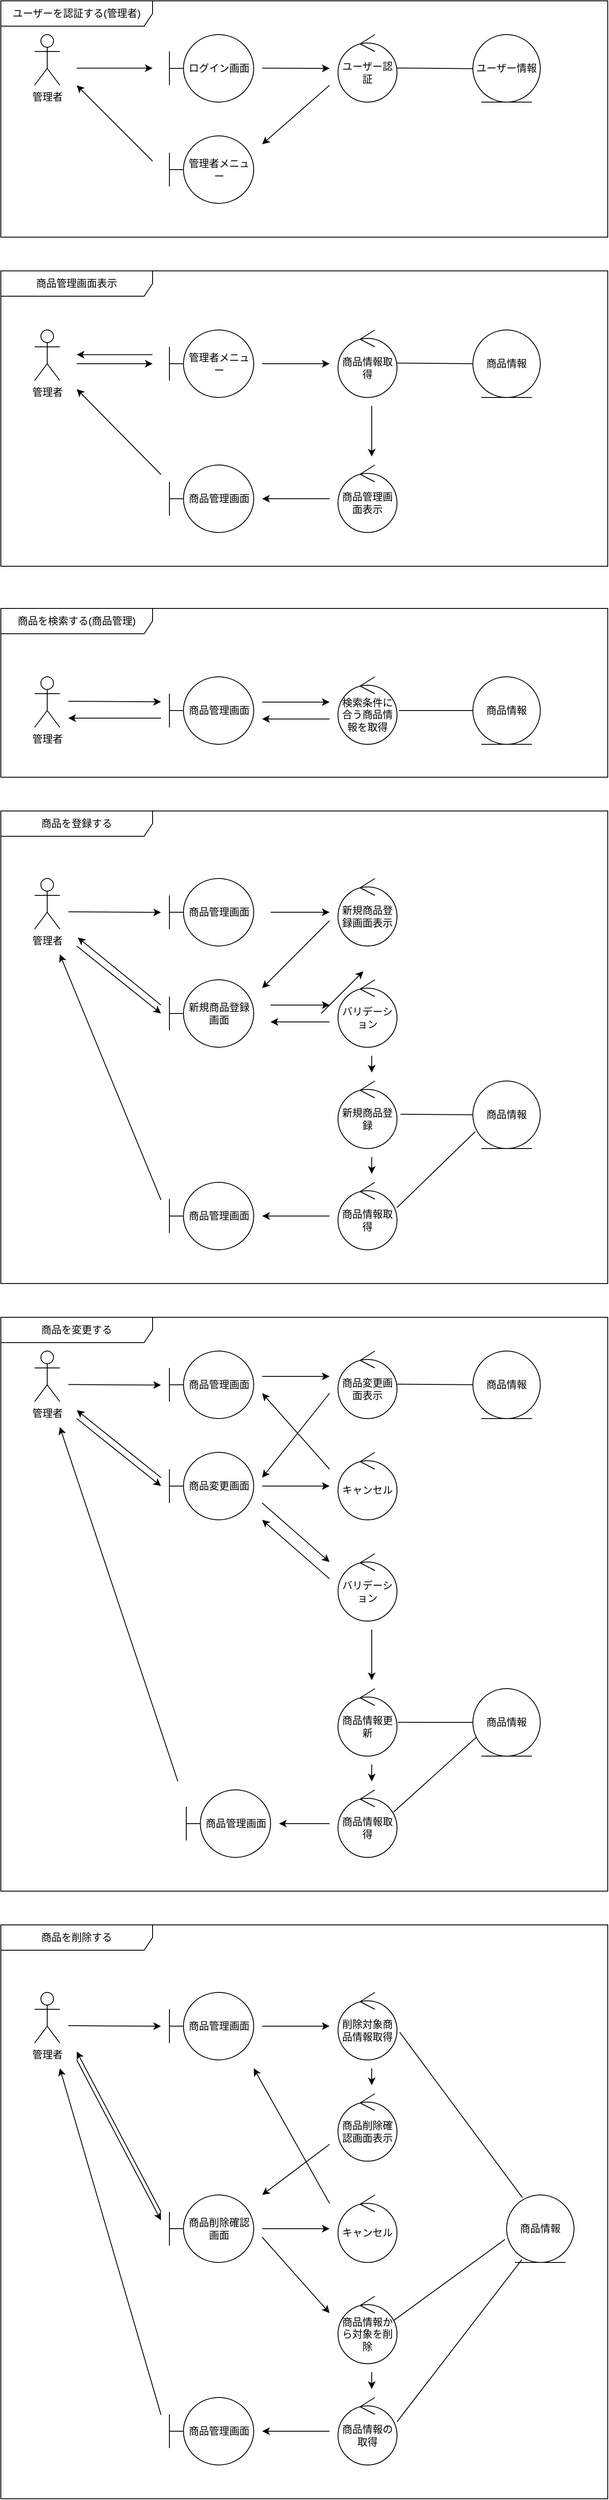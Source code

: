 <mxfile>
    <diagram id="KLULOBX4jIqxYOqjsze6" name="ページ1">
        <mxGraphModel dx="962" dy="878" grid="1" gridSize="10" guides="1" tooltips="1" connect="1" arrows="1" fold="1" page="1" pageScale="1" pageWidth="827" pageHeight="1169" math="0" shadow="0">
            <root>
                <mxCell id="0"/>
                <mxCell id="1" parent="0"/>
                <mxCell id="57" value="商品管理画面表示" style="shape=umlFrame;whiteSpace=wrap;html=1;width=180;height=30;" parent="1" vertex="1">
                    <mxGeometry x="40" y="360" width="720" height="350" as="geometry"/>
                </mxCell>
                <mxCell id="100" value="商品を変更する" style="shape=umlFrame;whiteSpace=wrap;html=1;width=180;height=30;" parent="1" vertex="1">
                    <mxGeometry x="40" y="1600" width="720" height="680" as="geometry"/>
                </mxCell>
                <mxCell id="38" value="商品を登録する" style="shape=umlFrame;whiteSpace=wrap;html=1;width=180;height=30;" parent="1" vertex="1">
                    <mxGeometry x="40" y="1000" width="720" height="560" as="geometry"/>
                </mxCell>
                <mxCell id="15" value="商品を検索する(商品管理)" style="shape=umlFrame;whiteSpace=wrap;html=1;width=180;height=30;" parent="1" vertex="1">
                    <mxGeometry x="40" y="760" width="720" height="200" as="geometry"/>
                </mxCell>
                <mxCell id="2" value="商品管理画面" style="shape=umlBoundary;whiteSpace=wrap;html=1;" parent="1" vertex="1">
                    <mxGeometry x="240" y="841" width="100" height="80" as="geometry"/>
                </mxCell>
                <mxCell id="3" value="検索条件に合う商品情報を取得" style="ellipse;shape=umlControl;whiteSpace=wrap;html=1;" parent="1" vertex="1">
                    <mxGeometry x="440" y="841" width="70" height="80" as="geometry"/>
                </mxCell>
                <mxCell id="4" value="商品情報" style="ellipse;shape=umlEntity;whiteSpace=wrap;html=1;" parent="1" vertex="1">
                    <mxGeometry x="600" y="841" width="80" height="80" as="geometry"/>
                </mxCell>
                <mxCell id="5" value="" style="endArrow=classic;html=1;" parent="1" edge="1">
                    <mxGeometry width="50" height="50" relative="1" as="geometry">
                        <mxPoint x="350" y="871" as="sourcePoint"/>
                        <mxPoint x="430" y="871" as="targetPoint"/>
                    </mxGeometry>
                </mxCell>
                <mxCell id="6" value="" style="endArrow=classic;html=1;" parent="1" edge="1">
                    <mxGeometry width="50" height="50" relative="1" as="geometry">
                        <mxPoint x="430" y="891" as="sourcePoint"/>
                        <mxPoint x="350" y="891" as="targetPoint"/>
                    </mxGeometry>
                </mxCell>
                <mxCell id="7" value="" style="endArrow=none;html=1;entryX=0;entryY=0.5;entryDx=0;entryDy=0;exitX=1.031;exitY=0.5;exitDx=0;exitDy=0;exitPerimeter=0;" parent="1" source="3" target="4" edge="1">
                    <mxGeometry width="50" height="50" relative="1" as="geometry">
                        <mxPoint x="420" y="1041" as="sourcePoint"/>
                        <mxPoint x="470" y="991" as="targetPoint"/>
                    </mxGeometry>
                </mxCell>
                <mxCell id="14" value="管理者" style="shape=umlActor;verticalLabelPosition=bottom;verticalAlign=top;html=1;" parent="1" vertex="1">
                    <mxGeometry x="80" y="841" width="30" height="60" as="geometry"/>
                </mxCell>
                <mxCell id="17" value="" style="endArrow=classic;html=1;" parent="1" edge="1">
                    <mxGeometry width="50" height="50" relative="1" as="geometry">
                        <mxPoint x="120" y="870" as="sourcePoint"/>
                        <mxPoint x="230" y="870.67" as="targetPoint"/>
                    </mxGeometry>
                </mxCell>
                <mxCell id="18" value="" style="endArrow=classic;html=1;" parent="1" edge="1">
                    <mxGeometry width="50" height="50" relative="1" as="geometry">
                        <mxPoint x="230" y="890" as="sourcePoint"/>
                        <mxPoint x="120" y="890" as="targetPoint"/>
                    </mxGeometry>
                </mxCell>
                <mxCell id="19" value="商品管理画面" style="shape=umlBoundary;whiteSpace=wrap;html=1;" parent="1" vertex="1">
                    <mxGeometry x="240" y="1080" width="100" height="80" as="geometry"/>
                </mxCell>
                <mxCell id="20" value="管理者" style="shape=umlActor;verticalLabelPosition=bottom;verticalAlign=top;html=1;" parent="1" vertex="1">
                    <mxGeometry x="80" y="1080" width="30" height="60" as="geometry"/>
                </mxCell>
                <mxCell id="21" value="新規商品登録画面表示" style="ellipse;shape=umlControl;whiteSpace=wrap;html=1;" parent="1" vertex="1">
                    <mxGeometry x="440" y="1080" width="70" height="80" as="geometry"/>
                </mxCell>
                <mxCell id="22" value="新規商品登録画面" style="shape=umlBoundary;whiteSpace=wrap;html=1;" parent="1" vertex="1">
                    <mxGeometry x="240" y="1200" width="100" height="80" as="geometry"/>
                </mxCell>
                <mxCell id="23" style="edgeStyle=none;html=1;" parent="1" edge="1">
                    <mxGeometry relative="1" as="geometry">
                        <mxPoint x="480" y="1290" as="sourcePoint"/>
                        <mxPoint x="480" y="1310" as="targetPoint"/>
                    </mxGeometry>
                </mxCell>
                <mxCell id="24" value="バリデーション" style="ellipse;shape=umlControl;whiteSpace=wrap;html=1;" parent="1" vertex="1">
                    <mxGeometry x="440" y="1200" width="70" height="80" as="geometry"/>
                </mxCell>
                <mxCell id="25" value="新規商品登録" style="ellipse;shape=umlControl;whiteSpace=wrap;html=1;" parent="1" vertex="1">
                    <mxGeometry x="440" y="1320" width="70" height="80" as="geometry"/>
                </mxCell>
                <mxCell id="26" value="商品情報取得" style="ellipse;shape=umlControl;whiteSpace=wrap;html=1;" parent="1" vertex="1">
                    <mxGeometry x="440" y="1440" width="70" height="80" as="geometry"/>
                </mxCell>
                <mxCell id="27" value="商品管理画面" style="shape=umlBoundary;whiteSpace=wrap;html=1;" parent="1" vertex="1">
                    <mxGeometry x="240" y="1440" width="100" height="80" as="geometry"/>
                </mxCell>
                <mxCell id="28" value="商品情報" style="ellipse;shape=umlEntity;whiteSpace=wrap;html=1;" parent="1" vertex="1">
                    <mxGeometry x="600" y="1320" width="80" height="80" as="geometry"/>
                </mxCell>
                <mxCell id="29" value="" style="endArrow=classic;html=1;" parent="1" edge="1">
                    <mxGeometry width="50" height="50" relative="1" as="geometry">
                        <mxPoint x="360" y="1120" as="sourcePoint"/>
                        <mxPoint x="430" y="1120" as="targetPoint"/>
                    </mxGeometry>
                </mxCell>
                <mxCell id="30" value="" style="endArrow=classic;html=1;" parent="1" edge="1">
                    <mxGeometry width="50" height="50" relative="1" as="geometry">
                        <mxPoint x="430" y="1130" as="sourcePoint"/>
                        <mxPoint x="350" y="1210" as="targetPoint"/>
                    </mxGeometry>
                </mxCell>
                <mxCell id="31" value="" style="endArrow=classic;html=1;" parent="1" edge="1">
                    <mxGeometry width="50" height="50" relative="1" as="geometry">
                        <mxPoint x="360" y="1230" as="sourcePoint"/>
                        <mxPoint x="430" y="1230" as="targetPoint"/>
                    </mxGeometry>
                </mxCell>
                <mxCell id="32" value="" style="endArrow=classic;html=1;" parent="1" edge="1">
                    <mxGeometry width="50" height="50" relative="1" as="geometry">
                        <mxPoint x="430" y="1250" as="sourcePoint"/>
                        <mxPoint x="360" y="1250" as="targetPoint"/>
                    </mxGeometry>
                </mxCell>
                <mxCell id="33" value="" style="endArrow=classic;html=1;" parent="1" edge="1">
                    <mxGeometry width="50" height="50" relative="1" as="geometry">
                        <mxPoint x="420" y="1240" as="sourcePoint"/>
                        <mxPoint x="470" y="1190" as="targetPoint"/>
                    </mxGeometry>
                </mxCell>
                <mxCell id="34" value="" style="endArrow=classic;html=1;" parent="1" edge="1">
                    <mxGeometry width="50" height="50" relative="1" as="geometry">
                        <mxPoint x="480" y="1410" as="sourcePoint"/>
                        <mxPoint x="480" y="1430" as="targetPoint"/>
                    </mxGeometry>
                </mxCell>
                <mxCell id="35" value="" style="endArrow=none;html=1;entryX=0;entryY=0.5;entryDx=0;entryDy=0;exitX=1.06;exitY=0.492;exitDx=0;exitDy=0;exitPerimeter=0;" parent="1" source="25" target="28" edge="1">
                    <mxGeometry width="50" height="50" relative="1" as="geometry">
                        <mxPoint x="450" y="1340" as="sourcePoint"/>
                        <mxPoint x="500" y="1290" as="targetPoint"/>
                    </mxGeometry>
                </mxCell>
                <mxCell id="36" value="" style="endArrow=none;html=1;entryX=0.035;entryY=0.75;entryDx=0;entryDy=0;entryPerimeter=0;exitX=1;exitY=0.375;exitDx=0;exitDy=0;exitPerimeter=0;" parent="1" source="26" target="28" edge="1">
                    <mxGeometry width="50" height="50" relative="1" as="geometry">
                        <mxPoint x="450" y="1340" as="sourcePoint"/>
                        <mxPoint x="500" y="1290" as="targetPoint"/>
                    </mxGeometry>
                </mxCell>
                <mxCell id="37" value="" style="endArrow=classic;html=1;" parent="1" edge="1">
                    <mxGeometry width="50" height="50" relative="1" as="geometry">
                        <mxPoint x="430" y="1480" as="sourcePoint"/>
                        <mxPoint x="350" y="1480" as="targetPoint"/>
                    </mxGeometry>
                </mxCell>
                <mxCell id="41" value="管理者メニュー" style="shape=umlBoundary;whiteSpace=wrap;html=1;" parent="1" vertex="1">
                    <mxGeometry x="240" y="430" width="100" height="80" as="geometry"/>
                </mxCell>
                <mxCell id="42" value="商品管理画面" style="shape=umlBoundary;whiteSpace=wrap;html=1;" parent="1" vertex="1">
                    <mxGeometry x="240" y="590" width="100" height="80" as="geometry"/>
                </mxCell>
                <mxCell id="43" value="商品情報取得" style="ellipse;shape=umlControl;whiteSpace=wrap;html=1;" parent="1" vertex="1">
                    <mxGeometry x="440" y="430" width="70" height="80" as="geometry"/>
                </mxCell>
                <mxCell id="44" value="商品情報" style="ellipse;shape=umlEntity;whiteSpace=wrap;html=1;" parent="1" vertex="1">
                    <mxGeometry x="600" y="430" width="80" height="80" as="geometry"/>
                </mxCell>
                <mxCell id="47" value="" style="endArrow=none;html=1;entryX=0;entryY=0.5;entryDx=0;entryDy=0;exitX=0.995;exitY=0.49;exitDx=0;exitDy=0;exitPerimeter=0;" parent="1" source="43" target="44" edge="1">
                    <mxGeometry width="50" height="50" relative="1" as="geometry">
                        <mxPoint x="520" y="470" as="sourcePoint"/>
                        <mxPoint x="550" y="430" as="targetPoint"/>
                    </mxGeometry>
                </mxCell>
                <mxCell id="48" value="" style="endArrow=classic;html=1;" parent="1" edge="1">
                    <mxGeometry width="50" height="50" relative="1" as="geometry">
                        <mxPoint x="350" y="470" as="sourcePoint"/>
                        <mxPoint x="430" y="470" as="targetPoint"/>
                    </mxGeometry>
                </mxCell>
                <mxCell id="49" value="" style="endArrow=classic;html=1;" parent="1" edge="1">
                    <mxGeometry width="50" height="50" relative="1" as="geometry">
                        <mxPoint x="480" y="520" as="sourcePoint"/>
                        <mxPoint x="480" y="580" as="targetPoint"/>
                    </mxGeometry>
                </mxCell>
                <mxCell id="50" value="" style="endArrow=classic;html=1;startArrow=none;" parent="1" edge="1">
                    <mxGeometry width="50" height="50" relative="1" as="geometry">
                        <mxPoint x="430" y="630" as="sourcePoint"/>
                        <mxPoint x="350" y="630" as="targetPoint"/>
                    </mxGeometry>
                </mxCell>
                <mxCell id="51" value="商品管理画面表示" style="ellipse;shape=umlControl;whiteSpace=wrap;html=1;" parent="1" vertex="1">
                    <mxGeometry x="440" y="590" width="70" height="80" as="geometry"/>
                </mxCell>
                <mxCell id="52" value="管理者" style="shape=umlActor;verticalLabelPosition=bottom;verticalAlign=top;html=1;" parent="1" vertex="1">
                    <mxGeometry x="80" y="430" width="30" height="60" as="geometry"/>
                </mxCell>
                <mxCell id="55" value="" style="endArrow=classic;html=1;" parent="1" edge="1">
                    <mxGeometry width="50" height="50" relative="1" as="geometry">
                        <mxPoint x="130" y="470" as="sourcePoint"/>
                        <mxPoint x="220" y="470" as="targetPoint"/>
                    </mxGeometry>
                </mxCell>
                <mxCell id="56" value="" style="endArrow=classic;html=1;" parent="1" edge="1">
                    <mxGeometry width="50" height="50" relative="1" as="geometry">
                        <mxPoint x="230" y="601.371" as="sourcePoint"/>
                        <mxPoint x="130" y="500" as="targetPoint"/>
                    </mxGeometry>
                </mxCell>
                <mxCell id="58" value="商品管理画面" style="shape=umlBoundary;whiteSpace=wrap;html=1;" parent="1" vertex="1">
                    <mxGeometry x="240" y="1640" width="100" height="80" as="geometry"/>
                </mxCell>
                <mxCell id="59" value="商品変更画面表示" style="ellipse;shape=umlControl;whiteSpace=wrap;html=1;" parent="1" vertex="1">
                    <mxGeometry x="440" y="1640" width="70" height="80" as="geometry"/>
                </mxCell>
                <mxCell id="60" value="キャンセル" style="ellipse;shape=umlControl;whiteSpace=wrap;html=1;" parent="1" vertex="1">
                    <mxGeometry x="440" y="1760" width="70" height="80" as="geometry"/>
                </mxCell>
                <mxCell id="61" value="商品情報" style="ellipse;shape=umlEntity;whiteSpace=wrap;html=1;" parent="1" vertex="1">
                    <mxGeometry x="600" y="1640" width="80" height="80" as="geometry"/>
                </mxCell>
                <mxCell id="62" value="" style="endArrow=classic;html=1;" parent="1" edge="1">
                    <mxGeometry width="50" height="50" relative="1" as="geometry">
                        <mxPoint x="350" y="1670" as="sourcePoint"/>
                        <mxPoint x="430" y="1670" as="targetPoint"/>
                    </mxGeometry>
                </mxCell>
                <mxCell id="63" value="" style="endArrow=classic;html=1;" parent="1" edge="1">
                    <mxGeometry width="50" height="50" relative="1" as="geometry">
                        <mxPoint x="430" y="1690" as="sourcePoint"/>
                        <mxPoint x="350" y="1790" as="targetPoint"/>
                    </mxGeometry>
                </mxCell>
                <mxCell id="64" value="" style="endArrow=none;html=1;entryX=1.001;entryY=0.491;entryDx=0;entryDy=0;entryPerimeter=0;" parent="1" source="61" target="59" edge="1">
                    <mxGeometry width="50" height="50" relative="1" as="geometry">
                        <mxPoint x="490" y="1930" as="sourcePoint"/>
                        <mxPoint x="520" y="1700" as="targetPoint"/>
                    </mxGeometry>
                </mxCell>
                <mxCell id="65" value="商品変更画面" style="shape=umlBoundary;whiteSpace=wrap;html=1;" parent="1" vertex="1">
                    <mxGeometry x="240" y="1760" width="100" height="80" as="geometry"/>
                </mxCell>
                <mxCell id="66" value="" style="endArrow=classic;html=1;" parent="1" edge="1">
                    <mxGeometry width="50" height="50" relative="1" as="geometry">
                        <mxPoint x="430" y="1780" as="sourcePoint"/>
                        <mxPoint x="350" y="1690" as="targetPoint"/>
                    </mxGeometry>
                </mxCell>
                <mxCell id="73" value="" style="endArrow=classic;html=1;" parent="1" edge="1">
                    <mxGeometry width="50" height="50" relative="1" as="geometry">
                        <mxPoint x="350" y="1800" as="sourcePoint"/>
                        <mxPoint x="430" y="1800" as="targetPoint"/>
                    </mxGeometry>
                </mxCell>
                <mxCell id="74" value="" style="endArrow=classic;html=1;" parent="1" edge="1">
                    <mxGeometry width="50" height="50" relative="1" as="geometry">
                        <mxPoint x="350" y="1820" as="sourcePoint"/>
                        <mxPoint x="430" y="1890" as="targetPoint"/>
                    </mxGeometry>
                </mxCell>
                <mxCell id="75" value="商品情報更新" style="ellipse;shape=umlControl;whiteSpace=wrap;html=1;" parent="1" vertex="1">
                    <mxGeometry x="440" y="2040" width="70" height="80" as="geometry"/>
                </mxCell>
                <mxCell id="76" value="商品管理画面" style="shape=umlBoundary;whiteSpace=wrap;html=1;" parent="1" vertex="1">
                    <mxGeometry x="260" y="2160" width="100" height="80" as="geometry"/>
                </mxCell>
                <mxCell id="77" value="バリデーション" style="ellipse;shape=umlControl;whiteSpace=wrap;html=1;" parent="1" vertex="1">
                    <mxGeometry x="440" y="1880" width="70" height="80" as="geometry"/>
                </mxCell>
                <mxCell id="78" value="" style="endArrow=classic;html=1;" parent="1" edge="1">
                    <mxGeometry width="50" height="50" relative="1" as="geometry">
                        <mxPoint x="430" y="1910" as="sourcePoint"/>
                        <mxPoint x="350" y="1840" as="targetPoint"/>
                    </mxGeometry>
                </mxCell>
                <mxCell id="79" value="" style="endArrow=classic;html=1;" parent="1" edge="1">
                    <mxGeometry width="50" height="50" relative="1" as="geometry">
                        <mxPoint x="480" y="1970" as="sourcePoint"/>
                        <mxPoint x="480" y="2030" as="targetPoint"/>
                    </mxGeometry>
                </mxCell>
                <mxCell id="80" value="商品情報取得" style="ellipse;shape=umlControl;whiteSpace=wrap;html=1;" parent="1" vertex="1">
                    <mxGeometry x="440" y="2160" width="70" height="80" as="geometry"/>
                </mxCell>
                <mxCell id="81" value="" style="endArrow=none;html=1;exitX=1.014;exitY=0.499;exitDx=0;exitDy=0;exitPerimeter=0;entryX=0;entryY=0.5;entryDx=0;entryDy=0;" parent="1" source="75" target="86" edge="1">
                    <mxGeometry width="50" height="50" relative="1" as="geometry">
                        <mxPoint x="530" y="2070" as="sourcePoint"/>
                        <mxPoint x="590" y="2330" as="targetPoint"/>
                    </mxGeometry>
                </mxCell>
                <mxCell id="84" value="" style="endArrow=classic;html=1;" parent="1" edge="1">
                    <mxGeometry width="50" height="50" relative="1" as="geometry">
                        <mxPoint x="480" y="2130" as="sourcePoint"/>
                        <mxPoint x="480" y="2150" as="targetPoint"/>
                    </mxGeometry>
                </mxCell>
                <mxCell id="85" value="" style="endArrow=classic;html=1;" parent="1" edge="1">
                    <mxGeometry width="50" height="50" relative="1" as="geometry">
                        <mxPoint x="430" y="2200" as="sourcePoint"/>
                        <mxPoint x="370" y="2200" as="targetPoint"/>
                    </mxGeometry>
                </mxCell>
                <mxCell id="86" value="商品情報" style="ellipse;shape=umlEntity;whiteSpace=wrap;html=1;" parent="1" vertex="1">
                    <mxGeometry x="600" y="2040" width="80" height="80" as="geometry"/>
                </mxCell>
                <mxCell id="87" value="" style="endArrow=none;html=1;exitX=0.94;exitY=0.33;exitDx=0;exitDy=0;exitPerimeter=0;entryX=0.052;entryY=0.721;entryDx=0;entryDy=0;entryPerimeter=0;" parent="1" source="80" edge="1" target="86">
                    <mxGeometry width="50" height="50" relative="1" as="geometry">
                        <mxPoint x="510.98" y="2329.92" as="sourcePoint"/>
                        <mxPoint x="1170" y="2040" as="targetPoint"/>
                    </mxGeometry>
                </mxCell>
                <mxCell id="88" value="" style="endArrow=classic;html=1;" parent="1" edge="1">
                    <mxGeometry width="50" height="50" relative="1" as="geometry">
                        <mxPoint x="120" y="1119.52" as="sourcePoint"/>
                        <mxPoint x="230" y="1120.19" as="targetPoint"/>
                    </mxGeometry>
                </mxCell>
                <mxCell id="89" value="" style="endArrow=classic;html=1;" parent="1" edge="1">
                    <mxGeometry width="50" height="50" relative="1" as="geometry">
                        <mxPoint x="230" y="1230" as="sourcePoint"/>
                        <mxPoint x="131.333" y="1150" as="targetPoint"/>
                    </mxGeometry>
                </mxCell>
                <mxCell id="90" value="" style="endArrow=classic;html=1;" parent="1" edge="1">
                    <mxGeometry width="50" height="50" relative="1" as="geometry">
                        <mxPoint x="130" y="1160" as="sourcePoint"/>
                        <mxPoint x="230" y="1240" as="targetPoint"/>
                    </mxGeometry>
                </mxCell>
                <mxCell id="92" value="" style="endArrow=classic;html=1;" parent="1" edge="1">
                    <mxGeometry width="50" height="50" relative="1" as="geometry">
                        <mxPoint x="230" y="1460.889" as="sourcePoint"/>
                        <mxPoint x="110.003" y="1170.0" as="targetPoint"/>
                    </mxGeometry>
                </mxCell>
                <mxCell id="93" value="管理者" style="shape=umlActor;verticalLabelPosition=bottom;verticalAlign=top;html=1;" parent="1" vertex="1">
                    <mxGeometry x="80" y="1640" width="30" height="60" as="geometry"/>
                </mxCell>
                <mxCell id="94" value="" style="endArrow=classic;html=1;" parent="1" edge="1">
                    <mxGeometry width="50" height="50" relative="1" as="geometry">
                        <mxPoint x="120" y="1679.67" as="sourcePoint"/>
                        <mxPoint x="230" y="1680.34" as="targetPoint"/>
                    </mxGeometry>
                </mxCell>
                <mxCell id="95" value="" style="endArrow=classic;html=1;" parent="1" edge="1">
                    <mxGeometry width="50" height="50" relative="1" as="geometry">
                        <mxPoint x="230" y="1790" as="sourcePoint"/>
                        <mxPoint x="130" y="1710" as="targetPoint"/>
                    </mxGeometry>
                </mxCell>
                <mxCell id="96" value="" style="endArrow=classic;html=1;" parent="1" edge="1">
                    <mxGeometry width="50" height="50" relative="1" as="geometry">
                        <mxPoint x="130" y="1720" as="sourcePoint"/>
                        <mxPoint x="230" y="1800" as="targetPoint"/>
                    </mxGeometry>
                </mxCell>
                <mxCell id="99" value="" style="endArrow=classic;html=1;" parent="1" edge="1">
                    <mxGeometry width="50" height="50" relative="1" as="geometry">
                        <mxPoint x="250" y="2150" as="sourcePoint"/>
                        <mxPoint x="110" y="1730" as="targetPoint"/>
                    </mxGeometry>
                </mxCell>
                <mxCell id="162" value="管理者" style="shape=umlActor;verticalLabelPosition=bottom;verticalAlign=top;html=1;" parent="1" vertex="1">
                    <mxGeometry x="80" y="2400" width="30" height="60" as="geometry"/>
                </mxCell>
                <mxCell id="163" value="商品管理画面" style="shape=umlBoundary;whiteSpace=wrap;html=1;" parent="1" vertex="1">
                    <mxGeometry x="240" y="2400" width="100" height="80" as="geometry"/>
                </mxCell>
                <mxCell id="164" value="商品削除確認画面表示" style="ellipse;shape=umlControl;whiteSpace=wrap;html=1;" parent="1" vertex="1">
                    <mxGeometry x="440" y="2520" width="70" height="80" as="geometry"/>
                </mxCell>
                <mxCell id="165" value="商品削除確認画面" style="shape=umlBoundary;whiteSpace=wrap;html=1;" parent="1" vertex="1">
                    <mxGeometry x="240" y="2640" width="100" height="80" as="geometry"/>
                </mxCell>
                <mxCell id="166" value="キャンセル" style="ellipse;shape=umlControl;whiteSpace=wrap;html=1;" parent="1" vertex="1">
                    <mxGeometry x="440" y="2640" width="70" height="80" as="geometry"/>
                </mxCell>
                <mxCell id="167" value="商品情報から対象を削除" style="ellipse;shape=umlControl;whiteSpace=wrap;html=1;" parent="1" vertex="1">
                    <mxGeometry x="440" y="2760" width="70" height="80" as="geometry"/>
                </mxCell>
                <mxCell id="168" value="商品情報の取得" style="ellipse;shape=umlControl;whiteSpace=wrap;html=1;" parent="1" vertex="1">
                    <mxGeometry x="440" y="2880" width="70" height="80" as="geometry"/>
                </mxCell>
                <mxCell id="169" value="削除対象商品情報取得" style="ellipse;shape=umlControl;whiteSpace=wrap;html=1;" parent="1" vertex="1">
                    <mxGeometry x="440" y="2400" width="70" height="80" as="geometry"/>
                </mxCell>
                <mxCell id="170" value="商品情報" style="ellipse;shape=umlEntity;whiteSpace=wrap;html=1;" parent="1" vertex="1">
                    <mxGeometry x="640" y="2640" width="80" height="80" as="geometry"/>
                </mxCell>
                <mxCell id="171" value="" style="endArrow=none;html=1;entryX=1.046;entryY=0.59;entryDx=0;entryDy=0;entryPerimeter=0;exitX=0.235;exitY=0.04;exitDx=0;exitDy=0;exitPerimeter=0;" parent="1" source="170" target="169" edge="1">
                    <mxGeometry width="50" height="50" relative="1" as="geometry">
                        <mxPoint x="460" y="2650" as="sourcePoint"/>
                        <mxPoint x="510" y="2600" as="targetPoint"/>
                    </mxGeometry>
                </mxCell>
                <mxCell id="172" value="" style="endArrow=none;html=1;entryX=-0.025;entryY=0.66;entryDx=0;entryDy=0;entryPerimeter=0;exitX=0.943;exitY=0.36;exitDx=0;exitDy=0;exitPerimeter=0;" parent="1" source="167" target="170" edge="1">
                    <mxGeometry width="50" height="50" relative="1" as="geometry">
                        <mxPoint x="460" y="2750" as="sourcePoint"/>
                        <mxPoint x="510" y="2700" as="targetPoint"/>
                    </mxGeometry>
                </mxCell>
                <mxCell id="173" value="" style="endArrow=none;html=1;entryX=0.225;entryY=0.96;entryDx=0;entryDy=0;entryPerimeter=0;exitX=1;exitY=0.36;exitDx=0;exitDy=0;exitPerimeter=0;" parent="1" source="168" target="170" edge="1">
                    <mxGeometry width="50" height="50" relative="1" as="geometry">
                        <mxPoint x="460" y="2750" as="sourcePoint"/>
                        <mxPoint x="510" y="2700" as="targetPoint"/>
                    </mxGeometry>
                </mxCell>
                <mxCell id="174" value="" style="endArrow=classic;html=1;" parent="1" edge="1">
                    <mxGeometry width="50" height="50" relative="1" as="geometry">
                        <mxPoint x="350" y="2440" as="sourcePoint"/>
                        <mxPoint x="430" y="2440" as="targetPoint"/>
                    </mxGeometry>
                </mxCell>
                <mxCell id="175" value="" style="endArrow=classic;html=1;" parent="1" edge="1">
                    <mxGeometry width="50" height="50" relative="1" as="geometry">
                        <mxPoint x="480" y="2490" as="sourcePoint"/>
                        <mxPoint x="480" y="2510" as="targetPoint"/>
                    </mxGeometry>
                </mxCell>
                <mxCell id="176" value="" style="endArrow=classic;html=1;" parent="1" edge="1">
                    <mxGeometry width="50" height="50" relative="1" as="geometry">
                        <mxPoint x="430" y="2580" as="sourcePoint"/>
                        <mxPoint x="350" y="2640" as="targetPoint"/>
                    </mxGeometry>
                </mxCell>
                <mxCell id="177" value="" style="endArrow=classic;html=1;" parent="1" edge="1">
                    <mxGeometry width="50" height="50" relative="1" as="geometry">
                        <mxPoint x="430" y="2650" as="sourcePoint"/>
                        <mxPoint x="340" y="2490" as="targetPoint"/>
                    </mxGeometry>
                </mxCell>
                <mxCell id="178" value="" style="endArrow=classic;html=1;" parent="1" edge="1">
                    <mxGeometry width="50" height="50" relative="1" as="geometry">
                        <mxPoint x="350" y="2680" as="sourcePoint"/>
                        <mxPoint x="430" y="2680" as="targetPoint"/>
                    </mxGeometry>
                </mxCell>
                <mxCell id="179" value="" style="endArrow=classic;html=1;" parent="1" edge="1">
                    <mxGeometry width="50" height="50" relative="1" as="geometry">
                        <mxPoint x="350" y="2690" as="sourcePoint"/>
                        <mxPoint x="430" y="2780" as="targetPoint"/>
                    </mxGeometry>
                </mxCell>
                <mxCell id="180" value="商品管理画面" style="shape=umlBoundary;whiteSpace=wrap;html=1;" parent="1" vertex="1">
                    <mxGeometry x="240" y="2880" width="100" height="80" as="geometry"/>
                </mxCell>
                <mxCell id="181" value="" style="endArrow=classic;html=1;" parent="1" edge="1">
                    <mxGeometry width="50" height="50" relative="1" as="geometry">
                        <mxPoint x="430" y="2920" as="sourcePoint"/>
                        <mxPoint x="350" y="2920" as="targetPoint"/>
                    </mxGeometry>
                </mxCell>
                <mxCell id="182" value="" style="endArrow=classic;html=1;" parent="1" edge="1">
                    <mxGeometry width="50" height="50" relative="1" as="geometry">
                        <mxPoint x="480" y="2850" as="sourcePoint"/>
                        <mxPoint x="480" y="2870" as="targetPoint"/>
                    </mxGeometry>
                </mxCell>
                <mxCell id="184" value="" style="endArrow=classic;html=1;" parent="1" edge="1">
                    <mxGeometry width="50" height="50" relative="1" as="geometry">
                        <mxPoint x="120" y="2439.41" as="sourcePoint"/>
                        <mxPoint x="230" y="2440.08" as="targetPoint"/>
                    </mxGeometry>
                </mxCell>
                <mxCell id="185" value="" style="endArrow=classic;html=1;" parent="1" edge="1">
                    <mxGeometry width="50" height="50" relative="1" as="geometry">
                        <mxPoint x="230" y="2660" as="sourcePoint"/>
                        <mxPoint x="130" y="2470" as="targetPoint"/>
                    </mxGeometry>
                </mxCell>
                <mxCell id="186" value="" style="endArrow=classic;html=1;" parent="1" edge="1">
                    <mxGeometry width="50" height="50" relative="1" as="geometry">
                        <mxPoint x="130" y="2480" as="sourcePoint"/>
                        <mxPoint x="230" y="2670" as="targetPoint"/>
                    </mxGeometry>
                </mxCell>
                <mxCell id="187" value="" style="endArrow=classic;html=1;" parent="1" edge="1">
                    <mxGeometry width="50" height="50" relative="1" as="geometry">
                        <mxPoint x="230" y="2900.552" as="sourcePoint"/>
                        <mxPoint x="110" y="2490" as="targetPoint"/>
                    </mxGeometry>
                </mxCell>
                <mxCell id="188" value="商品を削除する" style="shape=umlFrame;whiteSpace=wrap;html=1;width=180;height=30;" parent="1" vertex="1">
                    <mxGeometry x="40" y="2320" width="720" height="680" as="geometry"/>
                </mxCell>
                <mxCell id="189" value="ユーザーを認証する(管理者)" style="shape=umlFrame;whiteSpace=wrap;html=1;width=180;height=30;" vertex="1" parent="1">
                    <mxGeometry x="40" y="40" width="720" height="280" as="geometry"/>
                </mxCell>
                <mxCell id="190" value="管理者" style="shape=umlActor;verticalLabelPosition=bottom;verticalAlign=top;html=1;" vertex="1" parent="1">
                    <mxGeometry x="80" y="80" width="30" height="60" as="geometry"/>
                </mxCell>
                <mxCell id="54" value="" style="endArrow=classic;html=1;" parent="1" edge="1">
                    <mxGeometry width="50" height="50" relative="1" as="geometry">
                        <mxPoint x="220" y="459.29" as="sourcePoint"/>
                        <mxPoint x="130" y="459.29" as="targetPoint"/>
                    </mxGeometry>
                </mxCell>
                <mxCell id="193" value="ログイン画面" style="shape=umlBoundary;whiteSpace=wrap;html=1;" vertex="1" parent="1">
                    <mxGeometry x="240" y="80" width="100" height="80" as="geometry"/>
                </mxCell>
                <mxCell id="194" value="ユーザー認証" style="ellipse;shape=umlControl;whiteSpace=wrap;html=1;" vertex="1" parent="1">
                    <mxGeometry x="440" y="80" width="70" height="80" as="geometry"/>
                </mxCell>
                <mxCell id="195" value="ユーザー情報" style="ellipse;shape=umlEntity;whiteSpace=wrap;html=1;" vertex="1" parent="1">
                    <mxGeometry x="600" y="80" width="80" height="80" as="geometry"/>
                </mxCell>
                <mxCell id="196" value="管理者メニュー" style="shape=umlBoundary;whiteSpace=wrap;html=1;" vertex="1" parent="1">
                    <mxGeometry x="240" y="200" width="100" height="80" as="geometry"/>
                </mxCell>
                <mxCell id="197" value="" style="endArrow=classic;html=1;" edge="1" parent="1">
                    <mxGeometry width="50" height="50" relative="1" as="geometry">
                        <mxPoint x="130" y="119.76" as="sourcePoint"/>
                        <mxPoint x="220" y="119.76" as="targetPoint"/>
                    </mxGeometry>
                </mxCell>
                <mxCell id="198" value="" style="endArrow=classic;html=1;" edge="1" parent="1">
                    <mxGeometry width="50" height="50" relative="1" as="geometry">
                        <mxPoint x="350.0" y="119.76" as="sourcePoint"/>
                        <mxPoint x="430" y="120" as="targetPoint"/>
                    </mxGeometry>
                </mxCell>
                <mxCell id="199" value="" style="endArrow=none;html=1;entryX=0;entryY=0.5;entryDx=0;entryDy=0;exitX=0.995;exitY=0.49;exitDx=0;exitDy=0;exitPerimeter=0;" edge="1" parent="1">
                    <mxGeometry width="50" height="50" relative="1" as="geometry">
                        <mxPoint x="510" y="119.6" as="sourcePoint"/>
                        <mxPoint x="600.35" y="120.4" as="targetPoint"/>
                    </mxGeometry>
                </mxCell>
                <mxCell id="200" value="" style="endArrow=classic;html=1;" edge="1" parent="1">
                    <mxGeometry width="50" height="50" relative="1" as="geometry">
                        <mxPoint x="430" y="140" as="sourcePoint"/>
                        <mxPoint x="350" y="210" as="targetPoint"/>
                    </mxGeometry>
                </mxCell>
                <mxCell id="201" value="" style="endArrow=classic;html=1;" edge="1" parent="1">
                    <mxGeometry width="50" height="50" relative="1" as="geometry">
                        <mxPoint x="220" y="230" as="sourcePoint"/>
                        <mxPoint x="130" y="140" as="targetPoint"/>
                    </mxGeometry>
                </mxCell>
            </root>
        </mxGraphModel>
    </diagram>
</mxfile>